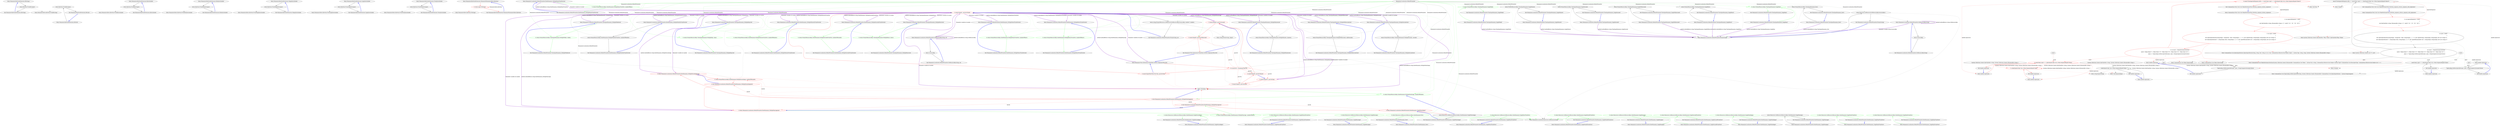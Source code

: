 digraph  {
n0 [cluster="Humanizer.ByteSizeExtensions.Bits(long)", label="Entry Humanizer.ByteSizeExtensions.Bits(long)", span="15-15"];
n1 [cluster="Humanizer.ByteSizeExtensions.Bits(long)", label="return ByteSize.FromBits(input);", span="17-17"];
n2 [cluster="Humanizer.ByteSizeExtensions.Bits(long)", label="Exit Humanizer.ByteSizeExtensions.Bits(long)", span="15-15"];
n3 [cluster="Humanizer.Bytes.ByteSize.FromBits(long)", label="Entry Humanizer.Bytes.ByteSize.FromBits(long)", span="93-93"];
n4 [cluster="Humanizer.ByteSizeExtensions.Bits(int)", label="Entry Humanizer.ByteSizeExtensions.Bits(int)", span="25-25"];
n5 [cluster="Humanizer.ByteSizeExtensions.Bits(int)", label="return ByteSize.FromBits(input);", span="27-27"];
n6 [cluster="Humanizer.ByteSizeExtensions.Bits(int)", label="Exit Humanizer.ByteSizeExtensions.Bits(int)", span="25-25"];
n7 [cluster="Humanizer.ByteSizeExtensions.Bytes(double)", label="Entry Humanizer.ByteSizeExtensions.Bytes(double)", span="35-35"];
n8 [cluster="Humanizer.ByteSizeExtensions.Bytes(double)", label="return ByteSize.FromBytes(input);", span="37-37"];
n9 [cluster="Humanizer.ByteSizeExtensions.Bytes(double)", label="Exit Humanizer.ByteSizeExtensions.Bytes(double)", span="35-35"];
n10 [cluster="Humanizer.Bytes.ByteSize.FromBytes(double)", label="Entry Humanizer.Bytes.ByteSize.FromBytes(double)", span="98-98"];
n11 [cluster="Humanizer.ByteSizeExtensions.Kilobytes(double)", label="Entry Humanizer.ByteSizeExtensions.Kilobytes(double)", span="45-45"];
n12 [cluster="Humanizer.ByteSizeExtensions.Kilobytes(double)", label="return ByteSize.FromKilobytes(input);", span="47-47"];
n13 [cluster="Humanizer.ByteSizeExtensions.Kilobytes(double)", label="Exit Humanizer.ByteSizeExtensions.Kilobytes(double)", span="45-45"];
n14 [cluster="Humanizer.Bytes.ByteSize.FromKilobytes(double)", label="Entry Humanizer.Bytes.ByteSize.FromKilobytes(double)", span="103-103"];
n15 [cluster="Humanizer.ByteSizeExtensions.Megabytes(double)", label="Entry Humanizer.ByteSizeExtensions.Megabytes(double)", span="55-55"];
n16 [cluster="Humanizer.ByteSizeExtensions.Megabytes(double)", label="return ByteSize.FromMegabytes(input);", span="57-57"];
n17 [cluster="Humanizer.ByteSizeExtensions.Megabytes(double)", label="Exit Humanizer.ByteSizeExtensions.Megabytes(double)", span="55-55"];
n18 [cluster="Humanizer.Bytes.ByteSize.FromMegabytes(double)", label="Entry Humanizer.Bytes.ByteSize.FromMegabytes(double)", span="108-108"];
n19 [cluster="Humanizer.ByteSizeExtensions.Gigabytes(double)", label="Entry Humanizer.ByteSizeExtensions.Gigabytes(double)", span="65-65"];
n20 [cluster="Humanizer.ByteSizeExtensions.Gigabytes(double)", label="return ByteSize.FromGigabytes(input);", span="67-67"];
n21 [cluster="Humanizer.ByteSizeExtensions.Gigabytes(double)", label="Exit Humanizer.ByteSizeExtensions.Gigabytes(double)", span="65-65"];
n22 [cluster="Humanizer.Bytes.ByteSize.FromGigabytes(double)", label="Entry Humanizer.Bytes.ByteSize.FromGigabytes(double)", span="113-113"];
n23 [cluster="Humanizer.ByteSizeExtensions.Terabytes(double)", label="Entry Humanizer.ByteSizeExtensions.Terabytes(double)", span="75-75"];
n24 [cluster="Humanizer.ByteSizeExtensions.Terabytes(double)", label="return ByteSize.FromTerabytes(input);", span="77-77"];
n25 [cluster="Humanizer.ByteSizeExtensions.Terabytes(double)", label="Exit Humanizer.ByteSizeExtensions.Terabytes(double)", span="75-75"];
n26 [cluster="Humanizer.Bytes.ByteSize.FromTerabytes(double)", label="Entry Humanizer.Bytes.ByteSize.FromTerabytes(double)", span="118-118"];
n27 [cluster="Humanizer.ByteSizeExtensions.Humanize(Humanizer.Bytes.ByteSize)", label="Entry Humanizer.ByteSizeExtensions.Humanize(Humanizer.Bytes.ByteSize)", span="85-85"];
n28 [cluster="Humanizer.ByteSizeExtensions.Humanize(Humanizer.Bytes.ByteSize)", color=red, community=0, label="0: return input.ToString();", span="87-87"];
n29 [cluster="Humanizer.ByteSizeExtensions.Humanize(Humanizer.Bytes.ByteSize)", label="Exit Humanizer.ByteSizeExtensions.Humanize(Humanizer.Bytes.ByteSize)", span="85-85"];
n30 [cluster="Humanizer.Bytes.ByteSize.ToString()", label="Entry Humanizer.Bytes.ByteSize.ToString()", span="129-129"];
m3_38 [cluster="Humanizer.Localisation.DefaultFormatter.DateHumanize_MultipleDaysFromNow(int)", file="DefaultFormatter.cs", label="Entry Humanizer.Localisation.DefaultFormatter.DateHumanize_MultipleDaysFromNow(int)", span="64-64"];
m3_39 [cluster="Humanizer.Localisation.DefaultFormatter.DateHumanize_MultipleDaysFromNow(int)", color=green, community=0, file="DefaultFormatter.cs", label="0: return Format(ResourceKeys.DateHumanize.MultipleDaysFromNow, numberOfDays);", span="66-66"];
m3_40 [cluster="Humanizer.Localisation.DefaultFormatter.DateHumanize_MultipleDaysFromNow(int)", file="DefaultFormatter.cs", label="Exit Humanizer.Localisation.DefaultFormatter.DateHumanize_MultipleDaysFromNow(int)", span="64-64"];
m3_83 [cluster="Humanizer.Localisation.DefaultFormatter.Format(string)", file="DefaultFormatter.cs", label="Entry Humanizer.Localisation.DefaultFormatter.Format(string)", span="194-194"];
m3_117 [cluster="Humanizer.Localisation.DefaultFormatter.Format(string)", file="DefaultFormatter.cs", label="return Resources.GetResource(GetResourceKey(resourceKey));", span="196-196"];
m3_118 [cluster="Humanizer.Localisation.DefaultFormatter.Format(string)", file="DefaultFormatter.cs", label="Exit Humanizer.Localisation.DefaultFormatter.Format(string)", span="194-194"];
m3_11 [cluster="Humanizer.Localisation.DefaultFormatter.DateHumanize_MultipleMonthsAgo(int)", color=green, community=0, file="DefaultFormatter.cs", label="0: return Format(ResourceKeys.DateHumanize.MultipleMonthsAgo, numberOfMonths);", span="21-21"];
m3_12 [cluster="Humanizer.Localisation.DefaultFormatter.DateHumanize_MultipleMonthsAgo(int)", color=red, community=0, file="DefaultFormatter.cs", label="0: Exit Humanizer.Localisation.DefaultFormatter.DateHumanize_MultipleMonthsAgo(int)", span="19-19"];
m3_13 [cluster="Humanizer.Localisation.DefaultFormatter.DateHumanize_MultipleSecondsAgo(int)", color=red, community=0, file="DefaultFormatter.cs", label="0: Entry Humanizer.Localisation.DefaultFormatter.DateHumanize_MultipleSecondsAgo(int)", span="24-24"];
m3_14 [cluster="Humanizer.Localisation.DefaultFormatter.DateHumanize_MultipleSecondsAgo(int)", color=red, community=0, file="DefaultFormatter.cs", label="0: return Format(ResourceKeys.DateHumanize.MultipleSecondsAgo, numberOfSeconds);", span="26-26"];
m3_15 [cluster="Humanizer.Localisation.DefaultFormatter.DateHumanize_MultipleSecondsAgo(int)", color=red, community=0, file="DefaultFormatter.cs", label="0: Exit Humanizer.Localisation.DefaultFormatter.DateHumanize_MultipleSecondsAgo(int)", span="24-24"];
m3_16 [cluster="Humanizer.Localisation.DefaultFormatter.DateHumanize_MultipleYearsAgo(int)", color=red, community=0, file="DefaultFormatter.cs", label="0: Entry Humanizer.Localisation.DefaultFormatter.DateHumanize_MultipleYearsAgo(int)", span="29-29"];
m3_17 [cluster="Humanizer.Localisation.DefaultFormatter.DateHumanize_MultipleYearsAgo(int)", color=green, community=0, file="DefaultFormatter.cs", label="0: return Format(ResourceKeys.DateHumanize.MultipleYearsAgo, numberOfYears);", span="31-31"];
m3_18 [cluster="Humanizer.Localisation.DefaultFormatter.DateHumanize_MultipleYearsAgo(int)", color=red, community=0, file="DefaultFormatter.cs", label="0: Exit Humanizer.Localisation.DefaultFormatter.DateHumanize_MultipleYearsAgo(int)", span="29-29"];
m3_19 [cluster="Humanizer.Localisation.DefaultFormatter.DateHumanize_SingleMinuteAgo()", color=red, community=0, file="DefaultFormatter.cs", label="0: Entry Humanizer.Localisation.DefaultFormatter.DateHumanize_SingleMinuteAgo()", span="34-34"];
m3_20 [cluster="Humanizer.Localisation.DefaultFormatter.DateHumanize_SingleMinuteAgo()", file="DefaultFormatter.cs", label="return Resources.GetResource(ResourceKeys.DateHumanize.SingleMinuteAgo);", span="36-36"];
m3_10 [cluster="Unk.Equal", file="DefaultFormatter.cs", label="Entry Unk.Equal", span=""];
m3_29 [cluster="Humanizer.Localisation.DefaultFormatter.DateHumanize_SingleSecondAgo()", file="DefaultFormatter.cs", label="Entry Humanizer.Localisation.DefaultFormatter.DateHumanize_SingleSecondAgo()", span="49-49"];
m3_30 [cluster="Humanizer.Localisation.DefaultFormatter.DateHumanize_SingleSecondAgo()", color=green, community=0, file="DefaultFormatter.cs", label="0: return Resources.GetResource(ResourceKeys.DateHumanize.SingleSecondAgo);", span="51-51"];
m3_31 [cluster="Humanizer.Localisation.DefaultFormatter.DateHumanize_SingleSecondAgo()", file="DefaultFormatter.cs", label="Exit Humanizer.Localisation.DefaultFormatter.DateHumanize_SingleSecondAgo()", span="49-49"];
m3_122 [cluster="Humanizer.Localisation.DefaultFormatter.GetResourceKey(string, int)", file="DefaultFormatter.cs", label="Entry Humanizer.Localisation.DefaultFormatter.GetResourceKey(string, int)", span="204-204"];
m3_124 [cluster="Humanizer.Localisation.DefaultFormatter.GetResourceKey(string, int)", file="DefaultFormatter.cs", label="return resourceKey;", span="206-206"];
m3_125 [cluster="Humanizer.Localisation.DefaultFormatter.GetResourceKey(string, int)", file="DefaultFormatter.cs", label="Exit Humanizer.Localisation.DefaultFormatter.GetResourceKey(string, int)", span="204-204"];
m3_56 [cluster="Humanizer.Localisation.DefaultFormatter.DateHumanize_SingleMinuteFromNow()", file="DefaultFormatter.cs", label="Entry Humanizer.Localisation.DefaultFormatter.DateHumanize_SingleMinuteFromNow()", span="94-94"];
m3_57 [cluster="Humanizer.Localisation.DefaultFormatter.DateHumanize_SingleMinuteFromNow()", color=green, community=0, file="DefaultFormatter.cs", label="0: return Resources.GetResource(ResourceKeys.DateHumanize.SingleMinuteFromNow);", span="96-96"];
m3_58 [cluster="Humanizer.Localisation.DefaultFormatter.DateHumanize_SingleMinuteFromNow()", file="DefaultFormatter.cs", label="Exit Humanizer.Localisation.DefaultFormatter.DateHumanize_SingleMinuteFromNow()", span="94-94"];
m3_23 [cluster="Humanizer.Localisation.DefaultFormatter.DateHumanize_SingleHourAgo()", file="DefaultFormatter.cs", label="Entry Humanizer.Localisation.DefaultFormatter.DateHumanize_SingleHourAgo()", span="39-39"];
m3_24 [cluster="Humanizer.Localisation.DefaultFormatter.DateHumanize_SingleHourAgo()", color=green, community=0, file="DefaultFormatter.cs", label="0: return Resources.GetResource(ResourceKeys.DateHumanize.SingleHourAgo);", span="41-41"];
m3_25 [cluster="Humanizer.Localisation.DefaultFormatter.DateHumanize_SingleHourAgo()", file="DefaultFormatter.cs", label="Exit Humanizer.Localisation.DefaultFormatter.DateHumanize_SingleHourAgo()", span="39-39"];
m3_123 [cluster="string.Format(string, object)", file="DefaultFormatter.cs", label="Entry string.Format(string, object)", span="0-0"];
m3_44 [cluster="Humanizer.Localisation.DefaultFormatter.DateHumanize_MultipleMinutesFromNow(int)", file="DefaultFormatter.cs", label="Entry Humanizer.Localisation.DefaultFormatter.DateHumanize_MultipleMinutesFromNow(int)", span="74-74"];
m3_45 [cluster="Humanizer.Localisation.DefaultFormatter.DateHumanize_MultipleMinutesFromNow(int)", color=green, community=0, file="DefaultFormatter.cs", label="0: return Format(ResourceKeys.DateHumanize.MultipleMinutesFromNow, numberOfMinutes);", span="76-76"];
m3_46 [cluster="Humanizer.Localisation.DefaultFormatter.DateHumanize_MultipleMinutesFromNow(int)", file="DefaultFormatter.cs", label="Exit Humanizer.Localisation.DefaultFormatter.DateHumanize_MultipleMinutesFromNow(int)", span="74-74"];
m3_50 [cluster="Humanizer.Localisation.DefaultFormatter.DateHumanize_MultipleSecondsFromNow(int)", file="DefaultFormatter.cs", label="Entry Humanizer.Localisation.DefaultFormatter.DateHumanize_MultipleSecondsFromNow(int)", span="84-84"];
m3_51 [cluster="Humanizer.Localisation.DefaultFormatter.DateHumanize_MultipleSecondsFromNow(int)", color=green, community=0, file="DefaultFormatter.cs", label="0: return Format(ResourceKeys.DateHumanize.MultipleSecondsFromNow, numberOfSeconds);", span="86-86"];
m3_52 [cluster="Humanizer.Localisation.DefaultFormatter.DateHumanize_MultipleSecondsFromNow(int)", file="DefaultFormatter.cs", label="Exit Humanizer.Localisation.DefaultFormatter.DateHumanize_MultipleSecondsFromNow(int)", span="84-84"];
m3_90 [cluster="Humanizer.Localisation.DefaultFormatter.TimeSpanHumanize_MultipleHours(int)", file="DefaultFormatter.cs", label="Entry Humanizer.Localisation.DefaultFormatter.TimeSpanHumanize_MultipleHours(int)", span="149-149"];
m3_91 [cluster="Humanizer.Localisation.DefaultFormatter.TimeSpanHumanize_MultipleHours(int)", color=green, community=0, file="DefaultFormatter.cs", label="0: return Format(ResourceKeys.TimeSpanHumanize.MultipleHours, hours);", span="151-151"];
m3_92 [cluster="Humanizer.Localisation.DefaultFormatter.TimeSpanHumanize_MultipleHours(int)", file="DefaultFormatter.cs", label="Exit Humanizer.Localisation.DefaultFormatter.TimeSpanHumanize_MultipleHours(int)", span="149-149"];
m3_53 [cluster="Humanizer.Localisation.DefaultFormatter.DateHumanize_MultipleYearsFromNow(int)", file="DefaultFormatter.cs", label="Entry Humanizer.Localisation.DefaultFormatter.DateHumanize_MultipleYearsFromNow(int)", span="89-89"];
m3_54 [cluster="Humanizer.Localisation.DefaultFormatter.DateHumanize_MultipleYearsFromNow(int)", color=green, community=0, file="DefaultFormatter.cs", label="0: return Format(ResourceKeys.DateHumanize.MultipleYearsFromNow, numberOfYears);", span="91-91"];
m3_55 [cluster="Humanizer.Localisation.DefaultFormatter.DateHumanize_MultipleYearsFromNow(int)", file="DefaultFormatter.cs", label="Exit Humanizer.Localisation.DefaultFormatter.DateHumanize_MultipleYearsFromNow(int)", span="89-89"];
m3_62 [cluster="Humanizer.Localisation.DefaultFormatter.DateHumanize_Now()", file="DefaultFormatter.cs", label="Entry Humanizer.Localisation.DefaultFormatter.DateHumanize_Now()", span="104-104"];
m3_63 [cluster="Humanizer.Localisation.DefaultFormatter.DateHumanize_Now()", color=green, community=0, file="DefaultFormatter.cs", label="0: return Resources.GetResource(ResourceKeys.DateHumanize.Now);", span="106-106"];
m3_64 [cluster="Humanizer.Localisation.DefaultFormatter.DateHumanize_Now()", file="DefaultFormatter.cs", label="Exit Humanizer.Localisation.DefaultFormatter.DateHumanize_Now()", span="104-104"];
m3_59 [cluster="Humanizer.Localisation.DefaultFormatter.DateHumanize_SingleHourFromNow()", file="DefaultFormatter.cs", label="Entry Humanizer.Localisation.DefaultFormatter.DateHumanize_SingleHourFromNow()", span="99-99"];
m3_60 [cluster="Humanizer.Localisation.DefaultFormatter.DateHumanize_SingleHourFromNow()", color=green, community=0, file="DefaultFormatter.cs", label="0: return Resources.GetResource(ResourceKeys.DateHumanize.SingleHourFromNow);", span="101-101"];
m3_61 [cluster="Humanizer.Localisation.DefaultFormatter.DateHumanize_SingleHourFromNow()", file="DefaultFormatter.cs", label="Exit Humanizer.Localisation.DefaultFormatter.DateHumanize_SingleHourFromNow()", span="99-99"];
m3_80 [cluster="Humanizer.Localisation.DefaultFormatter.TimeSpanHumanize_SingleWeek()", file="DefaultFormatter.cs", label="Entry Humanizer.Localisation.DefaultFormatter.TimeSpanHumanize_SingleWeek()", span="134-134"];
m3_81 [cluster="Humanizer.Localisation.DefaultFormatter.TimeSpanHumanize_SingleWeek()", color=green, community=0, file="DefaultFormatter.cs", label="0: return Format(ResourceKeys.TimeSpanHumanize.SingleWeek);", span="136-136"];
m3_82 [cluster="Humanizer.Localisation.DefaultFormatter.TimeSpanHumanize_SingleWeek()", file="DefaultFormatter.cs", label="Exit Humanizer.Localisation.DefaultFormatter.TimeSpanHumanize_SingleWeek()", span="134-134"];
m3_41 [cluster="Humanizer.Localisation.DefaultFormatter.DateHumanize_MultipleHoursFromNow(int)", file="DefaultFormatter.cs", label="Entry Humanizer.Localisation.DefaultFormatter.DateHumanize_MultipleHoursFromNow(int)", span="69-69"];
m3_42 [cluster="Humanizer.Localisation.DefaultFormatter.DateHumanize_MultipleHoursFromNow(int)", color=green, community=0, file="DefaultFormatter.cs", label="0: return Format(ResourceKeys.DateHumanize.MultipleHoursFromNow, numberOfHours);", span="71-71"];
m3_43 [cluster="Humanizer.Localisation.DefaultFormatter.DateHumanize_MultipleHoursFromNow(int)", file="DefaultFormatter.cs", label="Exit Humanizer.Localisation.DefaultFormatter.DateHumanize_MultipleHoursFromNow(int)", span="69-69"];
m3_96 [cluster="Humanizer.Localisation.DefaultFormatter.TimeSpanHumanize_MultipleMinutes(int)", file="DefaultFormatter.cs", label="Entry Humanizer.Localisation.DefaultFormatter.TimeSpanHumanize_MultipleMinutes(int)", span="159-159"];
m3_97 [cluster="Humanizer.Localisation.DefaultFormatter.TimeSpanHumanize_MultipleMinutes(int)", file="DefaultFormatter.cs", label="return Format(ResourceKeys.TimeSpanHumanize.MultipleMinutes, minutes);", span="161-161"];
m3_98 [cluster="Humanizer.Localisation.DefaultFormatter.TimeSpanHumanize_MultipleMinutes(int)", file="DefaultFormatter.cs", label="Exit Humanizer.Localisation.DefaultFormatter.TimeSpanHumanize_MultipleMinutes(int)", span="159-159"];
m3_7 [cluster="Humanizer.Tests.Extensions.FluentDate.OnTests.OnJanuaryThe23rd()", color=red, community=0, file="DefaultFormatter.cs", label="0: Assert.Equal(0, jan23rd.Second)", span="16-16"];
m3_8 [cluster="Humanizer.Tests.Extensions.FluentDate.OnTests.OnJanuaryThe23rd()", color=red, community=0, file="DefaultFormatter.cs", label="0: Assert.Equal(0, jan23rd.Millisecond)", span="17-17"];
m3_9 [cluster="Humanizer.Tests.Extensions.FluentDate.OnTests.OnJanuaryThe23rd()", file="DefaultFormatter.cs", label="Exit Humanizer.Tests.Extensions.FluentDate.OnTests.OnJanuaryThe23rd()", span="8-8"];
m3_99 [cluster="Humanizer.Localisation.DefaultFormatter.TimeSpanHumanize_SingleMinute()", file="DefaultFormatter.cs", label="Entry Humanizer.Localisation.DefaultFormatter.TimeSpanHumanize_SingleMinute()", span="164-164"];
m3_100 [cluster="Humanizer.Localisation.DefaultFormatter.TimeSpanHumanize_SingleMinute()", file="DefaultFormatter.cs", label="return Format(ResourceKeys.TimeSpanHumanize.SingleMinute);", span="166-166"];
m3_101 [cluster="Humanizer.Localisation.DefaultFormatter.TimeSpanHumanize_SingleMinute()", file="DefaultFormatter.cs", label="Exit Humanizer.Localisation.DefaultFormatter.TimeSpanHumanize_SingleMinute()", span="164-164"];
m3_108 [cluster="Humanizer.Localisation.DefaultFormatter.TimeSpanHumanize_MultipleMilliseconds(int)", file="DefaultFormatter.cs", label="Entry Humanizer.Localisation.DefaultFormatter.TimeSpanHumanize_MultipleMilliseconds(int)", span="179-179"];
m3_109 [cluster="Humanizer.Localisation.DefaultFormatter.TimeSpanHumanize_MultipleMilliseconds(int)", file="DefaultFormatter.cs", label="return Format(ResourceKeys.TimeSpanHumanize.MultipleMilliseconds, milliSeconds);", span="181-181"];
m3_110 [cluster="Humanizer.Localisation.DefaultFormatter.TimeSpanHumanize_MultipleMilliseconds(int)", file="DefaultFormatter.cs", label="Exit Humanizer.Localisation.DefaultFormatter.TimeSpanHumanize_MultipleMilliseconds(int)", span="179-179"];
m3_102 [cluster="Humanizer.Localisation.DefaultFormatter.TimeSpanHumanize_MultipleSeconds(int)", file="DefaultFormatter.cs", label="Entry Humanizer.Localisation.DefaultFormatter.TimeSpanHumanize_MultipleSeconds(int)", span="169-169"];
m3_103 [cluster="Humanizer.Localisation.DefaultFormatter.TimeSpanHumanize_MultipleSeconds(int)", file="DefaultFormatter.cs", label="return Format(ResourceKeys.TimeSpanHumanize.MultipleSeconds, seconds);", span="171-171"];
m3_104 [cluster="Humanizer.Localisation.DefaultFormatter.TimeSpanHumanize_MultipleSeconds(int)", file="DefaultFormatter.cs", label="Exit Humanizer.Localisation.DefaultFormatter.TimeSpanHumanize_MultipleSeconds(int)", span="169-169"];
m3_105 [cluster="Humanizer.Localisation.DefaultFormatter.TimeSpanHumanize_SingleSecond()", file="DefaultFormatter.cs", label="Entry Humanizer.Localisation.DefaultFormatter.TimeSpanHumanize_SingleSecond()", span="174-174"];
m3_106 [cluster="Humanizer.Localisation.DefaultFormatter.TimeSpanHumanize_SingleSecond()", file="DefaultFormatter.cs", label="return Format(ResourceKeys.TimeSpanHumanize.SingleSecond);", span="176-176"];
m3_107 [cluster="Humanizer.Localisation.DefaultFormatter.TimeSpanHumanize_SingleSecond()", file="DefaultFormatter.cs", label="Exit Humanizer.Localisation.DefaultFormatter.TimeSpanHumanize_SingleSecond()", span="174-174"];
m3_0 [cluster="Humanizer.Tests.Extensions.FluentDate.OnTests.OnJanuaryThe23rd()", file="DefaultFormatter.cs", label="Entry Humanizer.Tests.Extensions.FluentDate.OnTests.OnJanuaryThe23rd()", span="8-8"];
m3_1 [cluster="Humanizer.Tests.Extensions.FluentDate.OnTests.OnJanuaryThe23rd()", color=red, community=0, file="DefaultFormatter.cs", label="0: var jan23rd = On.January.The23rd", span="10-10"];
m3_2 [cluster="Humanizer.Tests.Extensions.FluentDate.OnTests.OnJanuaryThe23rd()", color=red, community=0, file="DefaultFormatter.cs", label="0: Assert.Equal(DateTime.Now.Year, jan23rd.Year)", span="11-11"];
m3_77 [cluster="Humanizer.Localisation.DefaultFormatter.TimeSpanHumanize_MultipleWeeks(int)", file="DefaultFormatter.cs", label="Entry Humanizer.Localisation.DefaultFormatter.TimeSpanHumanize_MultipleWeeks(int)", span="129-129"];
m3_78 [cluster="Humanizer.Localisation.DefaultFormatter.TimeSpanHumanize_MultipleWeeks(int)", color=green, community=0, file="DefaultFormatter.cs", label="0: return Format(ResourceKeys.TimeSpanHumanize.MultipleWeeks, weeks);", span="131-131"];
m3_79 [cluster="Humanizer.Localisation.DefaultFormatter.TimeSpanHumanize_MultipleWeeks(int)", file="DefaultFormatter.cs", label="Exit Humanizer.Localisation.DefaultFormatter.TimeSpanHumanize_MultipleWeeks(int)", span="129-129"];
m3_65 [cluster="Humanizer.Localisation.DefaultFormatter.DateHumanize_SingleMonthFromNow()", file="DefaultFormatter.cs", label="Entry Humanizer.Localisation.DefaultFormatter.DateHumanize_SingleMonthFromNow()", span="109-109"];
m3_66 [cluster="Humanizer.Localisation.DefaultFormatter.DateHumanize_SingleMonthFromNow()", color=green, community=0, file="DefaultFormatter.cs", label="0: return Resources.GetResource(ResourceKeys.DateHumanize.SingleMonthFromNow);", span="111-111"];
m3_67 [cluster="Humanizer.Localisation.DefaultFormatter.DateHumanize_SingleMonthFromNow()", file="DefaultFormatter.cs", label="Exit Humanizer.Localisation.DefaultFormatter.DateHumanize_SingleMonthFromNow()", span="109-109"];
m3_35 [cluster="Humanizer.Localisation.DefaultFormatter.DateHumanize_SingleDayAgo()", file="DefaultFormatter.cs", label="Entry Humanizer.Localisation.DefaultFormatter.DateHumanize_SingleDayAgo()", span="59-59"];
m3_36 [cluster="Humanizer.Localisation.DefaultFormatter.DateHumanize_SingleDayAgo()", color=green, community=0, file="DefaultFormatter.cs", label="0: return Resources.GetResource(ResourceKeys.DateHumanize.SingleDayAgo);", span="61-61"];
m3_37 [cluster="Humanizer.Localisation.DefaultFormatter.DateHumanize_SingleDayAgo()", file="DefaultFormatter.cs", label="Exit Humanizer.Localisation.DefaultFormatter.DateHumanize_SingleDayAgo()", span="59-59"];
m3_68 [cluster="Humanizer.Localisation.DefaultFormatter.DateHumanize_SingleSecondFromNow()", file="DefaultFormatter.cs", label="Entry Humanizer.Localisation.DefaultFormatter.DateHumanize_SingleSecondFromNow()", span="114-114"];
m3_69 [cluster="Humanizer.Localisation.DefaultFormatter.DateHumanize_SingleSecondFromNow()", color=green, community=0, file="DefaultFormatter.cs", label="0: return Resources.GetResource(ResourceKeys.DateHumanize.SingleSecondFromNow);", span="116-116"];
m3_70 [cluster="Humanizer.Localisation.DefaultFormatter.DateHumanize_SingleSecondFromNow()", file="DefaultFormatter.cs", label="Exit Humanizer.Localisation.DefaultFormatter.DateHumanize_SingleSecondFromNow()", span="114-114"];
m3_26 [cluster="Humanizer.Localisation.DefaultFormatter.DateHumanize_SingleMonthAgo()", file="DefaultFormatter.cs", label="Entry Humanizer.Localisation.DefaultFormatter.DateHumanize_SingleMonthAgo()", span="44-44"];
m3_27 [cluster="Humanizer.Localisation.DefaultFormatter.DateHumanize_SingleMonthAgo()", color=green, community=0, file="DefaultFormatter.cs", label="0: return Resources.GetResource(ResourceKeys.DateHumanize.SingleMonthAgo);", span="46-46"];
m3_28 [cluster="Humanizer.Localisation.DefaultFormatter.DateHumanize_SingleMonthAgo()", file="DefaultFormatter.cs", label="Exit Humanizer.Localisation.DefaultFormatter.DateHumanize_SingleMonthAgo()", span="44-44"];
m3_111 [cluster="Humanizer.Localisation.DefaultFormatter.TimeSpanHumanize_SingleMillisecond()", file="DefaultFormatter.cs", label="Entry Humanizer.Localisation.DefaultFormatter.TimeSpanHumanize_SingleMillisecond()", span="184-184"];
m3_112 [cluster="Humanizer.Localisation.DefaultFormatter.TimeSpanHumanize_SingleMillisecond()", file="DefaultFormatter.cs", label="return Format(ResourceKeys.TimeSpanHumanize.SingleMillisecond);", span="186-186"];
m3_113 [cluster="Humanizer.Localisation.DefaultFormatter.TimeSpanHumanize_SingleMillisecond()", file="DefaultFormatter.cs", label="Exit Humanizer.Localisation.DefaultFormatter.TimeSpanHumanize_SingleMillisecond()", span="184-184"];
m3_114 [cluster="Humanizer.Localisation.DefaultFormatter.TimeSpanHumanize_Zero()", file="DefaultFormatter.cs", label="Entry Humanizer.Localisation.DefaultFormatter.TimeSpanHumanize_Zero()", span="189-189"];
m3_115 [cluster="Humanizer.Localisation.DefaultFormatter.TimeSpanHumanize_Zero()", file="DefaultFormatter.cs", label="return Format(ResourceKeys.TimeSpanHumanize.Zero);", span="191-191"];
m3_116 [cluster="Humanizer.Localisation.DefaultFormatter.TimeSpanHumanize_Zero()", file="DefaultFormatter.cs", label="Exit Humanizer.Localisation.DefaultFormatter.TimeSpanHumanize_Zero()", span="189-189"];
m3_32 [cluster="Humanizer.Localisation.DefaultFormatter.DateHumanize_SingleYearAgo()", file="DefaultFormatter.cs", label="Entry Humanizer.Localisation.DefaultFormatter.DateHumanize_SingleYearAgo()", span="54-54"];
m3_33 [cluster="Humanizer.Localisation.DefaultFormatter.DateHumanize_SingleYearAgo()", file="DefaultFormatter.cs", label="return Resources.GetResource(ResourceKeys.DateHumanize.SingleYearAgo);", span="56-56"];
m3_34 [cluster="Humanizer.Localisation.DefaultFormatter.DateHumanize_SingleYearAgo()", file="DefaultFormatter.cs", label="Exit Humanizer.Localisation.DefaultFormatter.DateHumanize_SingleYearAgo()", span="54-54"];
m3_47 [cluster="Humanizer.Localisation.DefaultFormatter.DateHumanize_MultipleMonthsFromNow(int)", file="DefaultFormatter.cs", label="Entry Humanizer.Localisation.DefaultFormatter.DateHumanize_MultipleMonthsFromNow(int)", span="79-79"];
m3_48 [cluster="Humanizer.Localisation.DefaultFormatter.DateHumanize_MultipleMonthsFromNow(int)", file="DefaultFormatter.cs", label="return Format(ResourceKeys.DateHumanize.MultipleMonthsFromNow, numberOfMonths);", span="81-81"];
m3_49 [cluster="Humanizer.Localisation.DefaultFormatter.DateHumanize_MultipleMonthsFromNow(int)", file="DefaultFormatter.cs", label="Exit Humanizer.Localisation.DefaultFormatter.DateHumanize_MultipleMonthsFromNow(int)", span="79-79"];
m3_119 [cluster="Humanizer.Localisation.DefaultFormatter.GetResourceKey(string)", file="DefaultFormatter.cs", label="Entry Humanizer.Localisation.DefaultFormatter.GetResourceKey(string)", span="209-209"];
m3_126 [cluster="Humanizer.Localisation.DefaultFormatter.GetResourceKey(string)", file="DefaultFormatter.cs", label="return resourceKey;", span="211-211"];
m3_127 [cluster="Humanizer.Localisation.DefaultFormatter.GetResourceKey(string)", file="DefaultFormatter.cs", label="Exit Humanizer.Localisation.DefaultFormatter.GetResourceKey(string)", span="209-209"];
m3_4 [cluster="Humanizer.Tests.Extensions.FluentDate.OnTests.OnJanuaryThe23rd()", color=red, community=0, file="DefaultFormatter.cs", label="0: Assert.Equal(23, jan23rd.Day)", span="13-13"];
m3_5 [cluster="Humanizer.Tests.Extensions.FluentDate.OnTests.OnJanuaryThe23rd()", color=red, community=0, file="DefaultFormatter.cs", label="0: Assert.Equal(0, jan23rd.Hour)", span="14-14"];
m3_6 [cluster="Humanizer.Tests.Extensions.FluentDate.OnTests.OnJanuaryThe23rd()", color=red, community=0, file="DefaultFormatter.cs", label="0: Assert.Equal(0, jan23rd.Minute)", span="15-15"];
m3_71 [cluster="Humanizer.Localisation.DefaultFormatter.DateHumanize_SingleYearFromNow()", file="DefaultFormatter.cs", label="Entry Humanizer.Localisation.DefaultFormatter.DateHumanize_SingleYearFromNow()", span="119-119"];
m3_72 [cluster="Humanizer.Localisation.DefaultFormatter.DateHumanize_SingleYearFromNow()", color=green, community=0, file="DefaultFormatter.cs", label="0: return Resources.GetResource(ResourceKeys.DateHumanize.SingleYearFromNow);", span="121-121"];
m3_73 [cluster="Humanizer.Localisation.DefaultFormatter.DateHumanize_SingleYearFromNow()", file="DefaultFormatter.cs", label="Exit Humanizer.Localisation.DefaultFormatter.DateHumanize_SingleYearFromNow()", span="119-119"];
m3_84 [cluster="Humanizer.Localisation.DefaultFormatter.TimeSpanHumanize_MultipleDays(int)", file="DefaultFormatter.cs", label="Entry Humanizer.Localisation.DefaultFormatter.TimeSpanHumanize_MultipleDays(int)", span="139-139"];
m3_85 [cluster="Humanizer.Localisation.DefaultFormatter.TimeSpanHumanize_MultipleDays(int)", color=green, community=0, file="DefaultFormatter.cs", label="0: return Format(ResourceKeys.TimeSpanHumanize.MultipleDays, days);", span="141-141"];
m3_86 [cluster="Humanizer.Localisation.DefaultFormatter.TimeSpanHumanize_MultipleDays(int)", file="DefaultFormatter.cs", label="Exit Humanizer.Localisation.DefaultFormatter.TimeSpanHumanize_MultipleDays(int)", span="139-139"];
m3_3 [cluster="Humanizer.Tests.Extensions.FluentDate.OnTests.OnJanuaryThe23rd()", color=red, community=0, file="DefaultFormatter.cs", label="0: Assert.Equal(1, jan23rd.Month)", span="12-12"];
m3_120 [cluster="Humanizer.Localisation.DefaultFormatter.Format(string, int)", file="DefaultFormatter.cs", label="return string.Format(Resources.GetResource(GetResourceKey(resourceKey, number)), number);", span="201-201"];
m3_121 [cluster="Humanizer.Localisation.DefaultFormatter.Format(string, int)", file="DefaultFormatter.cs", label="Exit Humanizer.Localisation.DefaultFormatter.Format(string, int)", span="199-199"];
m3_21 [cluster="Humanizer.Localisation.DefaultFormatter.DateHumanize_SingleMinuteAgo()", file="DefaultFormatter.cs", label="Exit Humanizer.Localisation.DefaultFormatter.DateHumanize_SingleMinuteAgo()", span="34-34"];
m3_22 [cluster="Humanizer.Localisation.Resources.GetResource(string)", file="DefaultFormatter.cs", label="Entry Humanizer.Localisation.Resources.GetResource(string)", span="16-16"];
m3_74 [cluster="Humanizer.Localisation.DefaultFormatter.DateHumanize_SingleDayFromNow()", file="DefaultFormatter.cs", label="Entry Humanizer.Localisation.DefaultFormatter.DateHumanize_SingleDayFromNow()", span="124-124"];
m3_75 [cluster="Humanizer.Localisation.DefaultFormatter.DateHumanize_SingleDayFromNow()", color=green, community=0, file="DefaultFormatter.cs", label="0: return Resources.GetResource(ResourceKeys.DateHumanize.SingleDayFromNow);", span="126-126"];
m3_76 [cluster="Humanizer.Localisation.DefaultFormatter.DateHumanize_SingleDayFromNow()", file="DefaultFormatter.cs", label="Exit Humanizer.Localisation.DefaultFormatter.DateHumanize_SingleDayFromNow()", span="124-124"];
m3_93 [cluster="Humanizer.Localisation.DefaultFormatter.TimeSpanHumanize_SingleHour()", file="DefaultFormatter.cs", label="Entry Humanizer.Localisation.DefaultFormatter.TimeSpanHumanize_SingleHour()", span="154-154"];
m3_94 [cluster="Humanizer.Localisation.DefaultFormatter.TimeSpanHumanize_SingleHour()", file="DefaultFormatter.cs", label="return Format(ResourceKeys.TimeSpanHumanize.SingleHour);", span="156-156"];
m3_95 [cluster="Humanizer.Localisation.DefaultFormatter.TimeSpanHumanize_SingleHour()", file="DefaultFormatter.cs", label="Exit Humanizer.Localisation.DefaultFormatter.TimeSpanHumanize_SingleHour()", span="154-154"];
m3_87 [cluster="Humanizer.Localisation.DefaultFormatter.TimeSpanHumanize_SingleDay()", file="DefaultFormatter.cs", label="Entry Humanizer.Localisation.DefaultFormatter.TimeSpanHumanize_SingleDay()", span="144-144"];
m3_88 [cluster="Humanizer.Localisation.DefaultFormatter.TimeSpanHumanize_SingleDay()", color=green, community=0, file="DefaultFormatter.cs", label="0: return Format(ResourceKeys.TimeSpanHumanize.SingleDay);", span="146-146"];
m3_89 [cluster="Humanizer.Localisation.DefaultFormatter.TimeSpanHumanize_SingleDay()", file="DefaultFormatter.cs", label="Exit Humanizer.Localisation.DefaultFormatter.TimeSpanHumanize_SingleDay()", span="144-144"];
m3_128 [file="DefaultFormatter.cs", label="Humanizer.Localisation.DefaultFormatter", span=""];
m4_25 [cluster="string.Equals(string)", file="IFormatter.cs", label="Entry string.Equals(string)", span="0-0"];
m4_7 [cluster="CommandLine.Core.OptionSpecification.OptionSpecification(string, string, bool, string, int, int, char, CommandLine.Infrastructure.Maybe<object>, System.Type, string, string, System.Collections.Generic.IEnumerable<string>)", file="IFormatter.cs", label="Entry CommandLine.Core.OptionSpecification.OptionSpecification(string, string, bool, string, int, int, char, CommandLine.Infrastructure.Maybe<object>, System.Type, string, string, System.Collections.Generic.IEnumerable<string>)", span="17-17"];
m4_26 [cluster="Unk.SequenceEqual", file="IFormatter.cs", label="Entry Unk.SequenceEqual", span=""];
m4_8 [cluster="System.Collections.Generic.List<T>.List()", file="IFormatter.cs", label="Entry System.Collections.Generic.List<T>.List()", span="0-0"];
m4_9 [cluster="CommandLine.Core.Token.Name(string)", file="IFormatter.cs", label="Entry CommandLine.Core.Token.Name(string)", span="19-19"];
m4_11 [cluster="CommandLine.Core.TokenPartitioner.Partition(System.Collections.Generic.IEnumerable<CommandLine.Core.Token>, System.Func<string, CommandLine.Infrastructure.Maybe<System.Tuple<CommandLine.Core.DescriptorType, CommandLine.Infrastructure.Maybe<int>>>>)", file="IFormatter.cs", label="Entry CommandLine.Core.TokenPartitioner.Partition(System.Collections.Generic.IEnumerable<CommandLine.Core.Token>, System.Func<string, CommandLine.Infrastructure.Maybe<System.Tuple<CommandLine.Core.DescriptorType, CommandLine.Infrastructure.Maybe<int>>>>)", span="16-16"];
m4_17 [cluster="CommandLine.Core.TypeLookup.GetDescriptorInfo(string, System.Collections.Generic.IEnumerable<CommandLine.Core.OptionSpecification>, System.StringComparer)", file="IFormatter.cs", label="Entry CommandLine.Core.TypeLookup.GetDescriptorInfo(string, System.Collections.Generic.IEnumerable<CommandLine.Core.OptionSpecification>, System.StringComparer)", span="11-11"];
m4_21 [cluster="Unk.Any", file="IFormatter.cs", label="Entry Unk.Any", span=""];
m4_13 [cluster="Unk.True", file="IFormatter.cs", label="Entry Unk.True", span=""];
m4_27 [cluster="CommandLine.Tests.Unit.Core.TokenPartitionerTests.Partition_sequence_returns_sequence_with_duplicates()", file="IFormatter.cs", label="Entry CommandLine.Tests.Unit.Core.TokenPartitionerTests.Partition_sequence_returns_sequence_with_duplicates()", span="39-39"];
m4_28 [cluster="CommandLine.Tests.Unit.Core.TokenPartitionerTests.Partition_sequence_returns_sequence_with_duplicates()", color=red, community=0, file="IFormatter.cs", label="0: var expectedSequence = new[]\r\n                {\r\n                    new KeyValuePair<string, IEnumerable<string>>(''i'', new[] {''10'', ''10'', ''30'', ''40''}) \r\n                }", span="42-45"];
m4_29 [cluster="CommandLine.Tests.Unit.Core.TokenPartitionerTests.Partition_sequence_returns_sequence_with_duplicates()", file="IFormatter.cs", label="var specs =new[]\r\n                {\r\n                    new OptionSpecification(string.Empty, ''stringvalue'', false, string.Empty, -1, -1, '\0', null, typeof(string), string.Empty, string.Empty, new List<string>()),\r\n                    new OptionSpecification(''i'', string.Empty, false, string.Empty, 3, 4, '\0', null, typeof(IEnumerable<int>), string.Empty, string.Empty, new List<string>())\r\n                }", span="46-50"];
m4_31 [cluster="CommandLine.Tests.Unit.Core.TokenPartitionerTests.Partition_sequence_returns_sequence_with_duplicates()", file="IFormatter.cs", label="Assert.True(expectedSequence.All(a => result.Item1.Any(r => a.Key.Equals(r.Key) && a.Value.SequenceEqual(r.Value))))", span="59-59"];
m4_30 [cluster="CommandLine.Tests.Unit.Core.TokenPartitionerTests.Partition_sequence_returns_sequence_with_duplicates()", file="IFormatter.cs", label="var result = TokenPartitioner.Partition(\r\n                new[] { Token.Name(''i''), Token.Value(''10''), Token.Value(''10''), Token.Value(''30''), Token.Value(''40'') },\r\n                name => TypeLookup.GetDescriptorInfo(name, specs, StringComparer.InvariantCulture)\r\n                )", span="53-56"];
m4_32 [cluster="CommandLine.Tests.Unit.Core.TokenPartitionerTests.Partition_sequence_returns_sequence_with_duplicates()", file="IFormatter.cs", label="Exit CommandLine.Tests.Unit.Core.TokenPartitionerTests.Partition_sequence_returns_sequence_with_duplicates()", span="39-39"];
m4_0 [cluster="CommandLine.Tests.Unit.Core.TokenPartitionerTests.Partition_sequence_returns_sequence()", file="IFormatter.cs", label="Entry CommandLine.Tests.Unit.Core.TokenPartitionerTests.Partition_sequence_returns_sequence()", span="13-13"];
m4_1 [cluster="CommandLine.Tests.Unit.Core.TokenPartitionerTests.Partition_sequence_returns_sequence()", color=red, community=0, file="IFormatter.cs", label="0: var expectedSequence = new[]\r\n                {\r\n                    new KeyValuePair<string, IEnumerable<string>>(''i'', new[] {''10'', ''20'', ''30'', ''40''}) \r\n                }", span="16-19"];
m4_2 [cluster="CommandLine.Tests.Unit.Core.TokenPartitionerTests.Partition_sequence_returns_sequence()", color=red, community=0, file="IFormatter.cs", label="0: var specs =new[]\r\n                {\r\n                    new OptionSpecification(string.Empty, ''stringvalue'', false, string.Empty, -1, -1, '\0', null, typeof(string), string.Empty, string.Empty, new List<string>()),\r\n                    new OptionSpecification(''i'', string.Empty, false, string.Empty, 3, 4, '\0', null, typeof(IEnumerable<int>), string.Empty, string.Empty, new List<string>())\r\n                }", span="20-24"];
m4_4 [cluster="CommandLine.Tests.Unit.Core.TokenPartitionerTests.Partition_sequence_returns_sequence()", color=red, community=0, file="IFormatter.cs", label="0: Assert.True(expectedSequence.All(a => result.Item1.Any(r => a.Key.Equals(r.Key) && a.Value.SequenceEqual(r.Value))))", span="33-33"];
m4_3 [cluster="CommandLine.Tests.Unit.Core.TokenPartitionerTests.Partition_sequence_returns_sequence()", color=red, community=0, file="IFormatter.cs", label="0: var result = TokenPartitioner.Partition(\r\n                new[] { Token.Name(''i''), Token.Value(''10''), Token.Value(''20''), Token.Value(''30''), Token.Value(''40'') },\r\n                name => TypeLookup.GetDescriptorInfo(name, specs, StringComparer.InvariantCulture)\r\n                )", span="27-30"];
m4_5 [cluster="CommandLine.Tests.Unit.Core.TokenPartitionerTests.Partition_sequence_returns_sequence()", file="IFormatter.cs", label="Exit CommandLine.Tests.Unit.Core.TokenPartitionerTests.Partition_sequence_returns_sequence()", span="13-13"];
m4_39 [cluster="lambda expression", file="IFormatter.cs", label="Entry lambda expression", span="59-59"];
m4_15 [cluster="lambda expression", file="IFormatter.cs", label="TypeLookup.GetDescriptorInfo(name, specs, StringComparer.InvariantCulture)", span="29-29"];
m4_14 [cluster="lambda expression", file="IFormatter.cs", label="Entry lambda expression", span="29-29"];
m4_19 [cluster="lambda expression", color=red, community=0, file="IFormatter.cs", label="0: result.Item1.Any(r => a.Key.Equals(r.Key) && a.Value.SequenceEqual(r.Value))", span="33-33"];
m4_18 [cluster="lambda expression", file="IFormatter.cs", label="Entry lambda expression", span="33-33"];
m4_16 [cluster="lambda expression", file="IFormatter.cs", label="Exit lambda expression", span="29-29"];
m4_20 [cluster="lambda expression", file="IFormatter.cs", label="Exit lambda expression", span="33-33"];
m4_22 [cluster="lambda expression", file="IFormatter.cs", label="Entry lambda expression", span="33-33"];
m4_23 [cluster="lambda expression", color=red, community=0, file="IFormatter.cs", label="0: a.Key.Equals(r.Key) && a.Value.SequenceEqual(r.Value)", span="33-33"];
m4_24 [cluster="lambda expression", file="IFormatter.cs", label="Exit lambda expression", span="33-33"];
m4_34 [cluster="lambda expression", file="IFormatter.cs", label="TypeLookup.GetDescriptorInfo(name, specs, StringComparer.InvariantCulture)", span="55-55"];
m4_33 [cluster="lambda expression", file="IFormatter.cs", label="Entry lambda expression", span="55-55"];
m4_37 [cluster="lambda expression", file="IFormatter.cs", label="result.Item1.Any(r => a.Key.Equals(r.Key) && a.Value.SequenceEqual(r.Value))", span="59-59"];
m4_36 [cluster="lambda expression", file="IFormatter.cs", label="Entry lambda expression", span="59-59"];
m4_35 [cluster="lambda expression", file="IFormatter.cs", label="Exit lambda expression", span="55-55"];
m4_38 [cluster="lambda expression", file="IFormatter.cs", label="Exit lambda expression", span="59-59"];
m4_40 [cluster="lambda expression", file="IFormatter.cs", label="a.Key.Equals(r.Key) && a.Value.SequenceEqual(r.Value)", span="59-59"];
m4_41 [cluster="lambda expression", file="IFormatter.cs", label="Exit lambda expression", span="59-59"];
m4_10 [cluster="CommandLine.Core.Token.Value(string)", file="IFormatter.cs", label="Entry CommandLine.Core.Token.Value(string)", span="26-26"];
m4_12 [cluster="Unk.All", file="IFormatter.cs", label="Entry Unk.All", span=""];
m4_6 [cluster="System.Collections.Generic.KeyValuePair<TKey, TValue>.KeyValuePair(TKey, TValue)", file="IFormatter.cs", label="Entry System.Collections.Generic.KeyValuePair<TKey, TValue>.KeyValuePair(TKey, TValue)", span="0-0"];
m4_42 [file="IFormatter.cs", label=specs, span=""];
m4_43 [file="IFormatter.cs", label=result, span=""];
m4_44 [file="IFormatter.cs", label="System.Collections.Generic.KeyValuePair<string, System.Collections.Generic.IEnumerable<string>>", span=""];
m4_45 [file="IFormatter.cs", label=specs, span=""];
m4_46 [file="IFormatter.cs", label=result, span=""];
m4_47 [file="IFormatter.cs", label="System.Collections.Generic.KeyValuePair<string, System.Collections.Generic.IEnumerable<string>>", span=""];
n0 -> n1  [key=0, style=solid];
n1 -> n2  [key=0, style=solid];
n1 -> n3  [key=2, style=dotted];
n2 -> n0  [color=blue, key=0, style=bold];
n4 -> n5  [key=0, style=solid];
n5 -> n6  [key=0, style=solid];
n5 -> n3  [key=2, style=dotted];
n6 -> n4  [color=blue, key=0, style=bold];
n7 -> n8  [key=0, style=solid];
n8 -> n9  [key=0, style=solid];
n8 -> n10  [key=2, style=dotted];
n9 -> n7  [color=blue, key=0, style=bold];
n11 -> n12  [key=0, style=solid];
n12 -> n13  [key=0, style=solid];
n12 -> n14  [key=2, style=dotted];
n13 -> n11  [color=blue, key=0, style=bold];
n15 -> n16  [key=0, style=solid];
n16 -> n17  [key=0, style=solid];
n16 -> n18  [key=2, style=dotted];
n17 -> n15  [color=blue, key=0, style=bold];
n19 -> n20  [key=0, style=solid];
n20 -> n21  [key=0, style=solid];
n20 -> n22  [key=2, style=dotted];
n21 -> n19  [color=blue, key=0, style=bold];
n23 -> n24  [key=0, style=solid];
n24 -> n25  [key=0, style=solid];
n24 -> n26  [key=2, style=dotted];
n25 -> n23  [color=blue, key=0, style=bold];
n27 -> n28  [color=red, key=0, style=solid];
n28 -> n29  [color=red, key=0, style=solid];
n28 -> n30  [color=red, key=2, style=dotted];
n28 -> n28  [color=red, key=1, label="Humanizer.Bytes.ByteSize", style=dashed];
n29 -> n27  [color=blue, key=0, style=bold];
m3_38 -> m3_39  [color=green, key=0, style=solid];
m3_38 -> m3_3  [color=darkorchid, key=3, label="method methodReturn string DateHumanize_MultipleDaysFromNow", style=bold];
m3_39 -> m3_40  [color=green, key=0, style=solid];
m3_39 -> m3_3  [color=green, key=2, style=dotted];
m3_40 -> m3_38  [color=blue, key=0, style=bold];
m3_83 -> m3_117  [key=0, style=solid];
m3_117 -> m3_22  [key=2, style=dotted];
m3_117 -> m3_118  [key=0, style=solid];
m3_117 -> m3_119  [key=2, style=dotted];
m3_118 -> m3_83  [color=blue, key=0, style=bold];
m3_11 -> m3_12  [color=green, key=0, style=solid];
m3_11 -> m3_3  [color=green, key=2, style=dotted];
m3_12 -> m3_13  [color=red, key=0, style=solid];
m3_12 -> m3_14  [color=red, key=1, label=dec4th, style=dashed];
m3_12 -> m3_15  [color=red, key=1, label=dec4th, style=dashed];
m3_12 -> m3_16  [color=red, key=1, label=dec4th, style=dashed];
m3_12 -> m3_17  [color=red, key=1, label=dec4th, style=dashed];
m3_12 -> m3_18  [color=red, key=1, label=dec4th, style=dashed];
m3_12 -> m3_19  [color=red, key=1, label=dec4th, style=dashed];
m3_12 -> m3_10  [color=blue, key=0, style=bold];
m3_13 -> m3_14  [color=red, key=0, style=solid];
m3_13 -> m3_10  [color=red, key=2, style=dotted];
m3_13 -> m3_3  [color=darkorchid, key=3, label="method methodReturn string DateHumanize_MultipleSecondsAgo", style=bold];
m3_14 -> m3_15  [color=red, key=0, style=solid];
m3_14 -> m3_10  [color=red, key=2, style=dotted];
m3_14 -> m3_3  [key=2, style=dotted];
m3_15 -> m3_16  [color=red, key=0, style=solid];
m3_15 -> m3_10  [color=red, key=2, style=dotted];
m3_15 -> m3_13  [color=blue, key=0, style=bold];
m3_16 -> m3_17  [color=green, key=0, style=solid];
m3_16 -> m3_10  [color=red, key=2, style=dotted];
m3_16 -> m3_3  [color=darkorchid, key=3, label="method methodReturn string DateHumanize_MultipleYearsAgo", style=bold];
m3_17 -> m3_18  [color=green, key=0, style=solid];
m3_17 -> m3_10  [color=red, key=2, style=dotted];
m3_17 -> m3_3  [color=green, key=2, style=dotted];
m3_18 -> m3_19  [color=red, key=0, style=solid];
m3_18 -> m3_10  [color=red, key=2, style=dotted];
m3_18 -> m3_16  [color=blue, key=0, style=bold];
m3_19 -> m3_20  [color=red, key=0, style=solid];
m3_19 -> m3_10  [color=red, key=2, style=dotted];
m3_20 -> m3_11  [color=blue, key=0, style=bold];
m3_20 -> m3_22  [key=2, style=dotted];
m3_20 -> m3_21  [key=0, style=solid];
m3_10 -> m3_11  [color=green, key=0, style=solid];
m3_10 -> m3_3  [color=darkorchid, key=3, label="method methodReturn string DateHumanize_MultipleMonthsAgo", style=bold];
m3_29 -> m3_30  [color=green, key=0, style=solid];
m3_30 -> m3_31  [color=green, key=0, style=solid];
m3_30 -> m3_22  [color=green, key=2, style=dotted];
m3_31 -> m3_29  [color=blue, key=0, style=bold];
m3_122 -> m3_3  [color=darkorchid, key=3, label="Parameter variable int number", style=bold];
m3_122 -> m3_122  [color=darkorchid, key=3, label="method methodReturn string GetResourceKey", style=bold];
m3_122 -> m3_124  [key=0, style=solid];
m3_124 -> m3_125  [key=0, style=solid];
m3_125 -> m3_122  [color=blue, key=0, style=bold];
m3_56 -> m3_57  [color=green, key=0, style=solid];
m3_57 -> m3_58  [color=green, key=0, style=solid];
m3_57 -> m3_22  [color=green, key=2, style=dotted];
m3_58 -> m3_56  [color=blue, key=0, style=bold];
m3_23 -> m3_24  [color=green, key=0, style=solid];
m3_24 -> m3_25  [color=green, key=0, style=solid];
m3_24 -> m3_22  [color=green, key=2, style=dotted];
m3_25 -> m3_23  [color=blue, key=0, style=bold];
m3_44 -> m3_45  [color=green, key=0, style=solid];
m3_44 -> m3_3  [color=darkorchid, key=3, label="method methodReturn string DateHumanize_MultipleMinutesFromNow", style=bold];
m3_45 -> m3_46  [color=green, key=0, style=solid];
m3_45 -> m3_3  [color=green, key=2, style=dotted];
m3_46 -> m3_44  [color=blue, key=0, style=bold];
m3_50 -> m3_51  [color=green, key=0, style=solid];
m3_50 -> m3_3  [color=darkorchid, key=3, label="method methodReturn string DateHumanize_MultipleSecondsFromNow", style=bold];
m3_51 -> m3_52  [color=green, key=0, style=solid];
m3_51 -> m3_3  [color=green, key=2, style=dotted];
m3_52 -> m3_50  [color=blue, key=0, style=bold];
m3_90 -> m3_91  [color=green, key=0, style=solid];
m3_90 -> m3_3  [color=darkorchid, key=3, label="method methodReturn string TimeSpanHumanize_MultipleHours", style=bold];
m3_91 -> m3_92  [color=green, key=0, style=solid];
m3_91 -> m3_3  [color=green, key=2, style=dotted];
m3_92 -> m3_90  [color=blue, key=0, style=bold];
m3_53 -> m3_54  [color=green, key=0, style=solid];
m3_53 -> m3_3  [color=darkorchid, key=3, label="method methodReturn string DateHumanize_MultipleYearsFromNow", style=bold];
m3_54 -> m3_55  [color=green, key=0, style=solid];
m3_54 -> m3_3  [color=green, key=2, style=dotted];
m3_55 -> m3_53  [color=blue, key=0, style=bold];
m3_62 -> m3_63  [color=green, key=0, style=solid];
m3_63 -> m3_64  [color=green, key=0, style=solid];
m3_63 -> m3_22  [color=green, key=2, style=dotted];
m3_64 -> m3_62  [color=blue, key=0, style=bold];
m3_59 -> m3_60  [color=green, key=0, style=solid];
m3_60 -> m3_61  [color=green, key=0, style=solid];
m3_60 -> m3_22  [color=green, key=2, style=dotted];
m3_61 -> m3_59  [color=blue, key=0, style=bold];
m3_80 -> m3_81  [color=green, key=0, style=solid];
m3_80 -> m3_83  [color=darkorchid, key=3, label="method methodReturn string TimeSpanHumanize_SingleWeek", style=bold];
m3_81 -> m3_82  [color=green, key=0, style=solid];
m3_81 -> m3_83  [color=green, key=2, style=dotted];
m3_82 -> m3_80  [color=blue, key=0, style=bold];
m3_41 -> m3_42  [color=green, key=0, style=solid];
m3_41 -> m3_3  [color=darkorchid, key=3, label="method methodReturn string DateHumanize_MultipleHoursFromNow", style=bold];
m3_42 -> m3_43  [color=green, key=0, style=solid];
m3_42 -> m3_3  [color=green, key=2, style=dotted];
m3_43 -> m3_41  [color=blue, key=0, style=bold];
m3_96 -> m3_3  [color=darkorchid, key=3, label="method methodReturn string TimeSpanHumanize_MultipleMinutes", style=bold];
m3_96 -> m3_97  [key=0, style=solid];
m3_97 -> m3_3  [key=2, style=dotted];
m3_97 -> m3_98  [key=0, style=solid];
m3_98 -> m3_96  [color=blue, key=0, style=bold];
m3_7 -> m3_8  [color=red, key=0, style=solid];
m3_7 -> m3_3  [color=darkorchid, key=3, label="method methodReturn string DateHumanize_MultipleMinutesAgo", style=bold];
m3_7 -> m3_10  [color=red, key=2, style=dotted];
m3_8 -> m3_9  [color=red, key=0, style=solid];
m3_8 -> m3_3  [color=green, key=2, style=dotted];
m3_8 -> m3_10  [color=red, key=2, style=dotted];
m3_9 -> m3_7  [color=blue, key=0, style=bold];
m3_9 -> m3_0  [color=blue, key=0, style=bold];
m3_99 -> m3_83  [color=darkorchid, key=3, label="method methodReturn string TimeSpanHumanize_SingleMinute", style=bold];
m3_99 -> m3_100  [key=0, style=solid];
m3_100 -> m3_83  [key=2, style=dotted];
m3_100 -> m3_101  [key=0, style=solid];
m3_101 -> m3_99  [color=blue, key=0, style=bold];
m3_108 -> m3_3  [color=darkorchid, key=3, label="method methodReturn string TimeSpanHumanize_MultipleMilliseconds", style=bold];
m3_108 -> m3_109  [key=0, style=solid];
m3_109 -> m3_3  [key=2, style=dotted];
m3_109 -> m3_110  [key=0, style=solid];
m3_110 -> m3_108  [color=blue, key=0, style=bold];
m3_102 -> m3_3  [color=darkorchid, key=3, label="method methodReturn string TimeSpanHumanize_MultipleSeconds", style=bold];
m3_102 -> m3_103  [key=0, style=solid];
m3_103 -> m3_3  [key=2, style=dotted];
m3_103 -> m3_104  [key=0, style=solid];
m3_104 -> m3_102  [color=blue, key=0, style=bold];
m3_105 -> m3_83  [color=darkorchid, key=3, label="method methodReturn string TimeSpanHumanize_SingleSecond", style=bold];
m3_105 -> m3_106  [key=0, style=solid];
m3_106 -> m3_83  [key=2, style=dotted];
m3_106 -> m3_107  [key=0, style=solid];
m3_107 -> m3_105  [color=blue, key=0, style=bold];
m3_0 -> m3_3  [color=darkorchid, key=3, label="method methodReturn string DateHumanize_MultipleDaysAgo", style=bold];
m3_0 -> m3_1  [color=red, key=0, style=solid];
m3_1 -> m3_3  [key=2, style=dotted];
m3_1 -> m3_2  [color=red, key=0, style=solid];
m3_1 -> m3_4  [color=red, key=1, label=jan23rd, style=dashed];
m3_1 -> m3_5  [color=red, key=1, label=jan23rd, style=dashed];
m3_1 -> m3_6  [color=red, key=1, label=jan23rd, style=dashed];
m3_1 -> m3_7  [color=red, key=1, label=jan23rd, style=dashed];
m3_1 -> m3_8  [color=red, key=1, label=jan23rd, style=dashed];
m3_2 -> m3_0  [color=blue, key=0, style=bold];
m3_2 -> m3_3  [color=red, key=0, style=solid];
m3_2 -> m3_10  [color=red, key=2, style=dotted];
m3_77 -> m3_78  [color=green, key=0, style=solid];
m3_77 -> m3_3  [color=darkorchid, key=3, label="method methodReturn string TimeSpanHumanize_MultipleWeeks", style=bold];
m3_78 -> m3_79  [color=green, key=0, style=solid];
m3_78 -> m3_3  [color=green, key=2, style=dotted];
m3_79 -> m3_77  [color=blue, key=0, style=bold];
m3_65 -> m3_66  [color=green, key=0, style=solid];
m3_66 -> m3_67  [color=green, key=0, style=solid];
m3_66 -> m3_22  [color=green, key=2, style=dotted];
m3_67 -> m3_65  [color=blue, key=0, style=bold];
m3_35 -> m3_36  [color=green, key=0, style=solid];
m3_36 -> m3_37  [color=green, key=0, style=solid];
m3_36 -> m3_22  [color=green, key=2, style=dotted];
m3_37 -> m3_35  [color=blue, key=0, style=bold];
m3_68 -> m3_69  [color=green, key=0, style=solid];
m3_69 -> m3_70  [color=green, key=0, style=solid];
m3_69 -> m3_22  [color=green, key=2, style=dotted];
m3_70 -> m3_68  [color=blue, key=0, style=bold];
m3_26 -> m3_27  [color=green, key=0, style=solid];
m3_27 -> m3_28  [color=green, key=0, style=solid];
m3_27 -> m3_22  [color=green, key=2, style=dotted];
m3_28 -> m3_26  [color=blue, key=0, style=bold];
m3_111 -> m3_83  [color=darkorchid, key=3, label="method methodReturn string TimeSpanHumanize_SingleMillisecond", style=bold];
m3_111 -> m3_112  [key=0, style=solid];
m3_112 -> m3_83  [key=2, style=dotted];
m3_112 -> m3_113  [key=0, style=solid];
m3_113 -> m3_111  [color=blue, key=0, style=bold];
m3_114 -> m3_83  [color=darkorchid, key=3, label="method methodReturn string TimeSpanHumanize_Zero", style=bold];
m3_114 -> m3_115  [key=0, style=solid];
m3_115 -> m3_83  [key=2, style=dotted];
m3_115 -> m3_116  [key=0, style=solid];
m3_116 -> m3_114  [color=blue, key=0, style=bold];
m3_32 -> m3_33  [key=0, style=solid];
m3_33 -> m3_22  [key=2, style=dotted];
m3_33 -> m3_34  [key=0, style=solid];
m3_34 -> m3_32  [color=blue, key=0, style=bold];
m3_47 -> m3_3  [color=darkorchid, key=3, label="method methodReturn string DateHumanize_MultipleMonthsFromNow", style=bold];
m3_47 -> m3_48  [key=0, style=solid];
m3_48 -> m3_3  [key=2, style=dotted];
m3_48 -> m3_49  [key=0, style=solid];
m3_49 -> m3_47  [color=blue, key=0, style=bold];
m3_119 -> m3_83  [color=darkorchid, key=3, label="Parameter variable string resourceKey", style=bold];
m3_119 -> m3_119  [color=darkorchid, key=3, label="method methodReturn string GetResourceKey", style=bold];
m3_119 -> m3_126  [key=0, style=solid];
m3_126 -> m3_127  [key=0, style=solid];
m3_127 -> m3_119  [color=blue, key=0, style=bold];
m3_4 -> m3_3  [color=darkorchid, key=3, label="method methodReturn string DateHumanize_MultipleHoursAgo", style=bold];
m3_4 -> m3_5  [color=red, key=0, style=solid];
m3_4 -> m3_10  [color=red, key=2, style=dotted];
m3_5 -> m3_3  [key=2, style=dotted];
m3_5 -> m3_6  [color=red, key=0, style=solid];
m3_5 -> m3_10  [color=red, key=2, style=dotted];
m3_6 -> m3_4  [color=blue, key=0, style=bold];
m3_6 -> m3_7  [color=red, key=0, style=solid];
m3_6 -> m3_10  [color=red, key=2, style=dotted];
m3_71 -> m3_72  [color=green, key=0, style=solid];
m3_72 -> m3_73  [color=green, key=0, style=solid];
m3_72 -> m3_22  [color=green, key=2, style=dotted];
m3_73 -> m3_71  [color=blue, key=0, style=bold];
m3_84 -> m3_85  [color=green, key=0, style=solid];
m3_84 -> m3_3  [color=darkorchid, key=3, label="method methodReturn string TimeSpanHumanize_MultipleDays", style=bold];
m3_85 -> m3_86  [color=green, key=0, style=solid];
m3_85 -> m3_3  [color=green, key=2, style=dotted];
m3_86 -> m3_84  [color=blue, key=0, style=bold];
m3_3 -> m3_7  [color=darkorchid, key=3, label="Parameter variable int number", style=bold];
m3_3 -> m3_120  [key=0, style=solid];
m3_3 -> m3_0  [color=darkorchid, key=3, label="Parameter variable int number", style=bold];
m3_3 -> m3_4  [color=darkorchid, key=3, label="Parameter variable int number", style=bold];
m3_3 -> m3_10  [color=darkorchid, key=3, label="Parameter variable int number", style=bold];
m3_3 -> m3_13  [color=darkorchid, key=3, label="Parameter variable int number", style=bold];
m3_3 -> m3_16  [color=darkorchid, key=3, label="Parameter variable int number", style=bold];
m3_3 -> m3_38  [color=darkorchid, key=3, label="Parameter variable int number", style=bold];
m3_3 -> m3_41  [color=darkorchid, key=3, label="Parameter variable int number", style=bold];
m3_3 -> m3_44  [color=darkorchid, key=3, label="Parameter variable int number", style=bold];
m3_3 -> m3_47  [color=darkorchid, key=3, label="Parameter variable int number", style=bold];
m3_3 -> m3_50  [color=darkorchid, key=3, label="Parameter variable int number", style=bold];
m3_3 -> m3_53  [color=darkorchid, key=3, label="Parameter variable int number", style=bold];
m3_3 -> m3_77  [color=darkorchid, key=3, label="Parameter variable int number", style=bold];
m3_3 -> m3_84  [color=darkorchid, key=3, label="Parameter variable int number", style=bold];
m3_3 -> m3_90  [color=darkorchid, key=3, label="Parameter variable int number", style=bold];
m3_3 -> m3_96  [color=darkorchid, key=3, label="Parameter variable int number", style=bold];
m3_3 -> m3_102  [color=darkorchid, key=3, label="Parameter variable int number", style=bold];
m3_3 -> m3_108  [color=darkorchid, key=3, label="Parameter variable int number", style=bold];
m3_120 -> m3_22  [key=2, style=dotted];
m3_120 -> m3_121  [key=0, style=solid];
m3_120 -> m3_122  [key=2, style=dotted];
m3_120 -> m3_123  [key=2, style=dotted];
m3_121 -> m3_3  [color=blue, key=0, style=bold];
m3_21 -> m3_19  [color=blue, key=0, style=bold];
m3_74 -> m3_75  [color=green, key=0, style=solid];
m3_75 -> m3_76  [color=green, key=0, style=solid];
m3_75 -> m3_22  [color=green, key=2, style=dotted];
m3_76 -> m3_74  [color=blue, key=0, style=bold];
m3_93 -> m3_83  [color=darkorchid, key=3, label="method methodReturn string TimeSpanHumanize_SingleHour", style=bold];
m3_93 -> m3_94  [key=0, style=solid];
m3_94 -> m3_83  [key=2, style=dotted];
m3_94 -> m3_95  [key=0, style=solid];
m3_95 -> m3_93  [color=blue, key=0, style=bold];
m3_87 -> m3_88  [color=green, key=0, style=solid];
m3_87 -> m3_83  [color=darkorchid, key=3, label="method methodReturn string TimeSpanHumanize_SingleDay", style=bold];
m3_88 -> m3_89  [color=green, key=0, style=solid];
m3_88 -> m3_83  [color=green, key=2, style=dotted];
m3_89 -> m3_87  [color=blue, key=0, style=bold];
m3_128 -> m3_8  [color=green, key=1, label="Humanizer.Localisation.DefaultFormatter", style=dashed];
m3_128 -> m3_11  [color=green, key=1, label="Humanizer.Localisation.DefaultFormatter", style=dashed];
m3_128 -> m3_17  [color=green, key=1, label="Humanizer.Localisation.DefaultFormatter", style=dashed];
m3_128 -> m3_39  [color=green, key=1, label="Humanizer.Localisation.DefaultFormatter", style=dashed];
m3_128 -> m3_42  [color=green, key=1, label="Humanizer.Localisation.DefaultFormatter", style=dashed];
m3_128 -> m3_45  [color=green, key=1, label="Humanizer.Localisation.DefaultFormatter", style=dashed];
m3_128 -> m3_51  [color=green, key=1, label="Humanizer.Localisation.DefaultFormatter", style=dashed];
m3_128 -> m3_54  [color=green, key=1, label="Humanizer.Localisation.DefaultFormatter", style=dashed];
m3_128 -> m3_78  [color=green, key=1, label="Humanizer.Localisation.DefaultFormatter", style=dashed];
m3_128 -> m3_81  [color=green, key=1, label="Humanizer.Localisation.DefaultFormatter", style=dashed];
m3_128 -> m3_85  [color=green, key=1, label="Humanizer.Localisation.DefaultFormatter", style=dashed];
m3_128 -> m3_88  [color=green, key=1, label="Humanizer.Localisation.DefaultFormatter", style=dashed];
m3_128 -> m3_91  [color=green, key=1, label="Humanizer.Localisation.DefaultFormatter", style=dashed];
m3_128 -> m3_1  [color=darkseagreen4, key=1, label="Humanizer.Localisation.DefaultFormatter", style=dashed];
m3_128 -> m3_5  [color=darkseagreen4, key=1, label="Humanizer.Localisation.DefaultFormatter", style=dashed];
m3_128 -> m3_14  [color=darkseagreen4, key=1, label="Humanizer.Localisation.DefaultFormatter", style=dashed];
m3_128 -> m3_48  [color=darkseagreen4, key=1, label="Humanizer.Localisation.DefaultFormatter", style=dashed];
m3_128 -> m3_94  [color=darkseagreen4, key=1, label="Humanizer.Localisation.DefaultFormatter", style=dashed];
m3_128 -> m3_97  [color=darkseagreen4, key=1, label="Humanizer.Localisation.DefaultFormatter", style=dashed];
m3_128 -> m3_100  [color=darkseagreen4, key=1, label="Humanizer.Localisation.DefaultFormatter", style=dashed];
m3_128 -> m3_103  [color=darkseagreen4, key=1, label="Humanizer.Localisation.DefaultFormatter", style=dashed];
m3_128 -> m3_106  [color=darkseagreen4, key=1, label="Humanizer.Localisation.DefaultFormatter", style=dashed];
m3_128 -> m3_109  [color=darkseagreen4, key=1, label="Humanizer.Localisation.DefaultFormatter", style=dashed];
m3_128 -> m3_112  [color=darkseagreen4, key=1, label="Humanizer.Localisation.DefaultFormatter", style=dashed];
m3_128 -> m3_115  [color=darkseagreen4, key=1, label="Humanizer.Localisation.DefaultFormatter", style=dashed];
m3_128 -> m3_117  [color=darkseagreen4, key=1, label="Humanizer.Localisation.DefaultFormatter", style=dashed];
m3_128 -> m3_120  [color=darkseagreen4, key=1, label="Humanizer.Localisation.DefaultFormatter", style=dashed];
m4_27 -> m4_28  [color=red, key=0, style=solid];
m4_28 -> m4_29  [color=red, key=0, style=solid];
m4_28 -> m4_6  [color=red, key=2, style=dotted];
m4_28 -> m4_31  [color=red, key=1, label=expectedSequence, style=dashed];
m4_29 -> m4_30  [key=0, style=solid];
m4_29 -> m4_7  [key=2, style=dotted];
m4_29 -> m4_8  [key=2, style=dotted];
m4_29 -> m4_34  [color=darkseagreen4, key=1, label=specs, style=dashed];
m4_31 -> m4_32  [key=0, style=solid];
m4_31 -> m4_12  [key=2, style=dotted];
m4_31 -> m4_13  [key=2, style=dotted];
m4_31 -> m4_36  [color=darkseagreen4, key=1, label="lambda expression", style=dashed];
m4_30 -> m4_31  [key=0, style=solid];
m4_30 -> m4_9  [key=2, style=dotted];
m4_30 -> m4_10  [key=2, style=dotted];
m4_30 -> m4_11  [key=2, style=dotted];
m4_30 -> m4_33  [color=darkseagreen4, key=1, label="lambda expression", style=dashed];
m4_30 -> m4_37  [color=darkseagreen4, key=1, label=result, style=dashed];
m4_32 -> m4_27  [color=blue, key=0, style=bold];
m4_0 -> m4_1  [color=red, key=0, style=solid];
m4_1 -> m4_2  [color=red, key=0, style=solid];
m4_1 -> m4_6  [color=red, key=2, style=dotted];
m4_1 -> m4_4  [color=red, key=1, label=expectedSequence, style=dashed];
m4_2 -> m4_3  [color=red, key=0, style=solid];
m4_2 -> m4_7  [color=red, key=2, style=dotted];
m4_2 -> m4_8  [color=red, key=2, style=dotted];
m4_2 -> m4_15  [color=red, key=1, label=specs, style=dashed];
m4_4 -> m4_5  [color=red, key=0, style=solid];
m4_4 -> m4_12  [color=red, key=2, style=dotted];
m4_4 -> m4_13  [color=red, key=2, style=dotted];
m4_4 -> m4_18  [color=red, key=1, label="lambda expression", style=dashed];
m4_3 -> m4_4  [color=red, key=0, style=solid];
m4_3 -> m4_9  [color=red, key=2, style=dotted];
m4_3 -> m4_10  [color=red, key=2, style=dotted];
m4_3 -> m4_11  [color=red, key=2, style=dotted];
m4_3 -> m4_14  [color=red, key=1, label="lambda expression", style=dashed];
m4_3 -> m4_19  [color=red, key=1, label=result, style=dashed];
m4_5 -> m4_0  [color=blue, key=0, style=bold];
m4_39 -> m4_40  [key=0, style=solid];
m4_15 -> m4_16  [key=0, style=solid];
m4_15 -> m4_17  [key=2, style=dotted];
m4_14 -> m4_15  [key=0, style=solid];
m4_19 -> m4_20  [color=red, key=0, style=solid];
m4_19 -> m4_21  [color=red, key=2, style=dotted];
m4_19 -> m4_22  [color=red, key=1, label="lambda expression", style=dashed];
m4_19 -> m4_23  [color=red, key=1, label="System.Collections.Generic.KeyValuePair<string, System.Collections.Generic.IEnumerable<string>>", style=dashed];
m4_18 -> m4_19  [color=red, key=0, style=solid];
m4_16 -> m4_14  [color=blue, key=0, style=bold];
m4_20 -> m4_18  [color=blue, key=0, style=bold];
m4_22 -> m4_23  [color=red, key=0, style=solid];
m4_23 -> m4_24  [color=red, key=0, style=solid];
m4_23 -> m4_25  [color=red, key=2, style=dotted];
m4_23 -> m4_26  [color=red, key=2, style=dotted];
m4_23 -> m4_23  [color=red, key=1, label="System.Collections.Generic.KeyValuePair<string, System.Collections.Generic.IEnumerable<string>>", style=dashed];
m4_24 -> m4_22  [color=blue, key=0, style=bold];
m4_34 -> m4_35  [key=0, style=solid];
m4_34 -> m4_17  [key=2, style=dotted];
m4_33 -> m4_34  [key=0, style=solid];
m4_37 -> m4_38  [key=0, style=solid];
m4_37 -> m4_21  [key=2, style=dotted];
m4_37 -> m4_39  [color=darkseagreen4, key=1, label="lambda expression", style=dashed];
m4_37 -> m4_40  [color=darkseagreen4, key=1, label="System.Collections.Generic.KeyValuePair<string, System.Collections.Generic.IEnumerable<string>>", style=dashed];
m4_36 -> m4_37  [key=0, style=solid];
m4_35 -> m4_33  [color=blue, key=0, style=bold];
m4_38 -> m4_36  [color=blue, key=0, style=bold];
m4_40 -> m4_41  [key=0, style=solid];
m4_40 -> m4_25  [key=2, style=dotted];
m4_40 -> m4_26  [key=2, style=dotted];
m4_40 -> m4_40  [color=darkseagreen4, key=1, label="System.Collections.Generic.KeyValuePair<string, System.Collections.Generic.IEnumerable<string>>", style=dashed];
m4_41 -> m4_39  [color=blue, key=0, style=bold];
m4_42 -> m4_15  [color=darkseagreen4, key=1, label=specs, style=dashed];
m4_43 -> m4_19  [color=red, key=1, label=result, style=dashed];
m4_44 -> m4_23  [color=red, key=1, label="System.Collections.Generic.KeyValuePair<string, System.Collections.Generic.IEnumerable<string>>", style=dashed];
m4_45 -> m4_34  [color=darkseagreen4, key=1, label=specs, style=dashed];
m4_46 -> m4_37  [color=darkseagreen4, key=1, label=result, style=dashed];
m4_47 -> m4_40  [color=darkseagreen4, key=1, label="System.Collections.Generic.KeyValuePair<string, System.Collections.Generic.IEnumerable<string>>", style=dashed];
}
